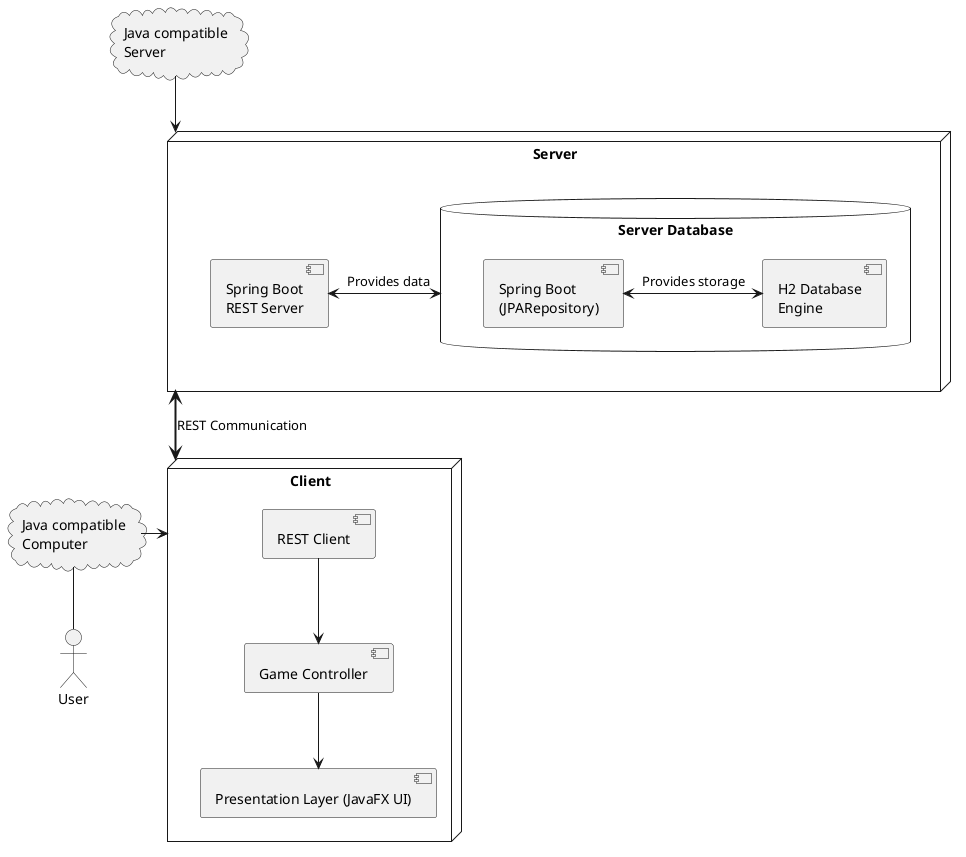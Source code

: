 @startuml


node Server {

database "Server Database" {
	component "Spring Boot\n(JPARepository)"
	component "H2 Database\nEngine"
	"H2 Database\nEngine" <-left-> "Spring Boot\n(JPARepository)": Provides storage
}
component "Spring Boot\nREST Server"


}
"Server Database" <-left-> "Spring Boot\nREST Server": Provides data

node Client {
	component "REST Client"
	component "Game Controller"
	component "Presentation Layer (JavaFX UI)"

	"REST Client" --> "Game Controller"
	"Game Controller" --> "Presentation Layer (JavaFX UI)"
}

Server <==> Client: REST Communication

cloud "Java compatible\nComputer"
Client <-left- "Java compatible\nComputer"

actor User
User -up- "Java compatible\nComputer"


cloud "Java compatible\nServer"
"Java compatible\nServer" --> Server


@enduml
